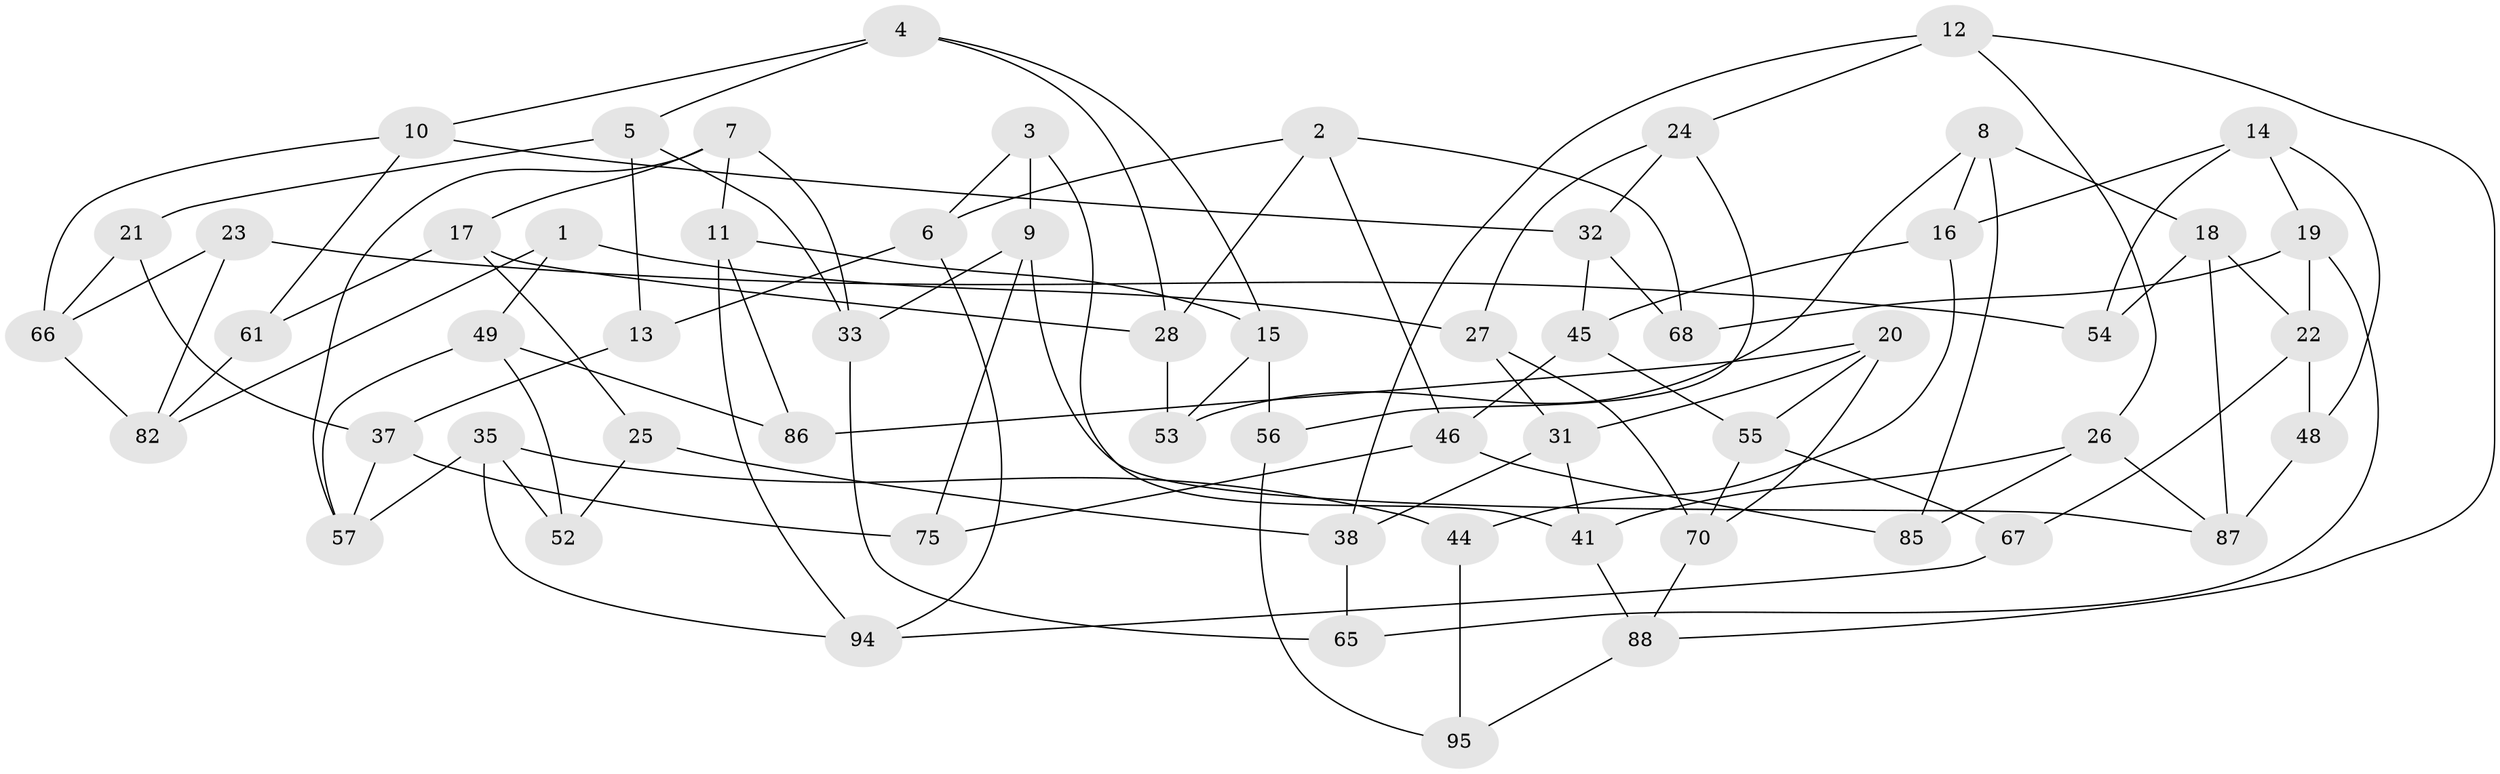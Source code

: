 // original degree distribution, {3: 1.0}
// Generated by graph-tools (version 1.1) at 2025/39/02/21/25 10:39:00]
// undirected, 60 vertices, 110 edges
graph export_dot {
graph [start="1"]
  node [color=gray90,style=filled];
  1;
  2 [super="+51"];
  3;
  4 [super="+30"];
  5 [super="+83"];
  6 [super="+58"];
  7 [super="+36"];
  8 [super="+62"];
  9 [super="+60"];
  10 [super="+64"];
  11 [super="+79"];
  12 [super="+93"];
  13;
  14 [super="+59"];
  15 [super="+47"];
  16 [super="+29"];
  17 [super="+98"];
  18 [super="+34"];
  19 [super="+40"];
  20 [super="+50"];
  21;
  22 [super="+78"];
  23;
  24 [super="+90"];
  25;
  26 [super="+42"];
  27 [super="+89"];
  28 [super="+99"];
  31 [super="+80"];
  32 [super="+43"];
  33 [super="+76"];
  35 [super="+81"];
  37 [super="+72"];
  38 [super="+39"];
  41 [super="+73"];
  44;
  45 [super="+74"];
  46 [super="+69"];
  48;
  49 [super="+77"];
  52;
  53;
  54;
  55 [super="+71"];
  56;
  57 [super="+63"];
  61;
  65;
  66 [super="+97"];
  67;
  68;
  70 [super="+84"];
  75;
  82 [super="+92"];
  85;
  86;
  87 [super="+91"];
  88 [super="+96"];
  94 [super="+100"];
  95;
  1 -- 82;
  1 -- 49;
  1 -- 27;
  2 -- 68;
  2 -- 46;
  2 -- 6;
  2 -- 28;
  3 -- 41;
  3 -- 6;
  3 -- 9;
  4 -- 10;
  4 -- 28;
  4 -- 5;
  4 -- 15;
  5 -- 21;
  5 -- 13;
  5 -- 33;
  6 -- 13;
  6 -- 94;
  7 -- 33;
  7 -- 57;
  7 -- 11;
  7 -- 17;
  8 -- 85;
  8 -- 18;
  8 -- 53;
  8 -- 16;
  9 -- 75;
  9 -- 87;
  9 -- 33;
  10 -- 32;
  10 -- 66;
  10 -- 61;
  11 -- 94;
  11 -- 86;
  11 -- 15;
  12 -- 38;
  12 -- 88;
  12 -- 26;
  12 -- 24;
  13 -- 37;
  14 -- 48;
  14 -- 16;
  14 -- 19;
  14 -- 54;
  15 -- 56;
  15 -- 53;
  16 -- 45;
  16 -- 44;
  17 -- 28;
  17 -- 25;
  17 -- 61;
  18 -- 87;
  18 -- 54;
  18 -- 22;
  19 -- 22;
  19 -- 65;
  19 -- 68;
  20 -- 86;
  20 -- 70;
  20 -- 31;
  20 -- 55;
  21 -- 66;
  21 -- 37;
  22 -- 48;
  22 -- 67;
  23 -- 66;
  23 -- 54;
  23 -- 82;
  24 -- 32;
  24 -- 27;
  24 -- 56;
  25 -- 52;
  25 -- 38;
  26 -- 85;
  26 -- 41;
  26 -- 87;
  27 -- 31;
  27 -- 70;
  28 -- 53;
  31 -- 41;
  31 -- 38;
  32 -- 45;
  32 -- 68;
  33 -- 65;
  35 -- 94;
  35 -- 52;
  35 -- 57;
  35 -- 44;
  37 -- 75;
  37 -- 57;
  38 -- 65;
  41 -- 88;
  44 -- 95;
  45 -- 55;
  45 -- 46;
  46 -- 85;
  46 -- 75;
  48 -- 87;
  49 -- 57;
  49 -- 52;
  49 -- 86;
  55 -- 70;
  55 -- 67;
  56 -- 95;
  61 -- 82;
  66 -- 82;
  67 -- 94;
  70 -- 88;
  88 -- 95;
}
